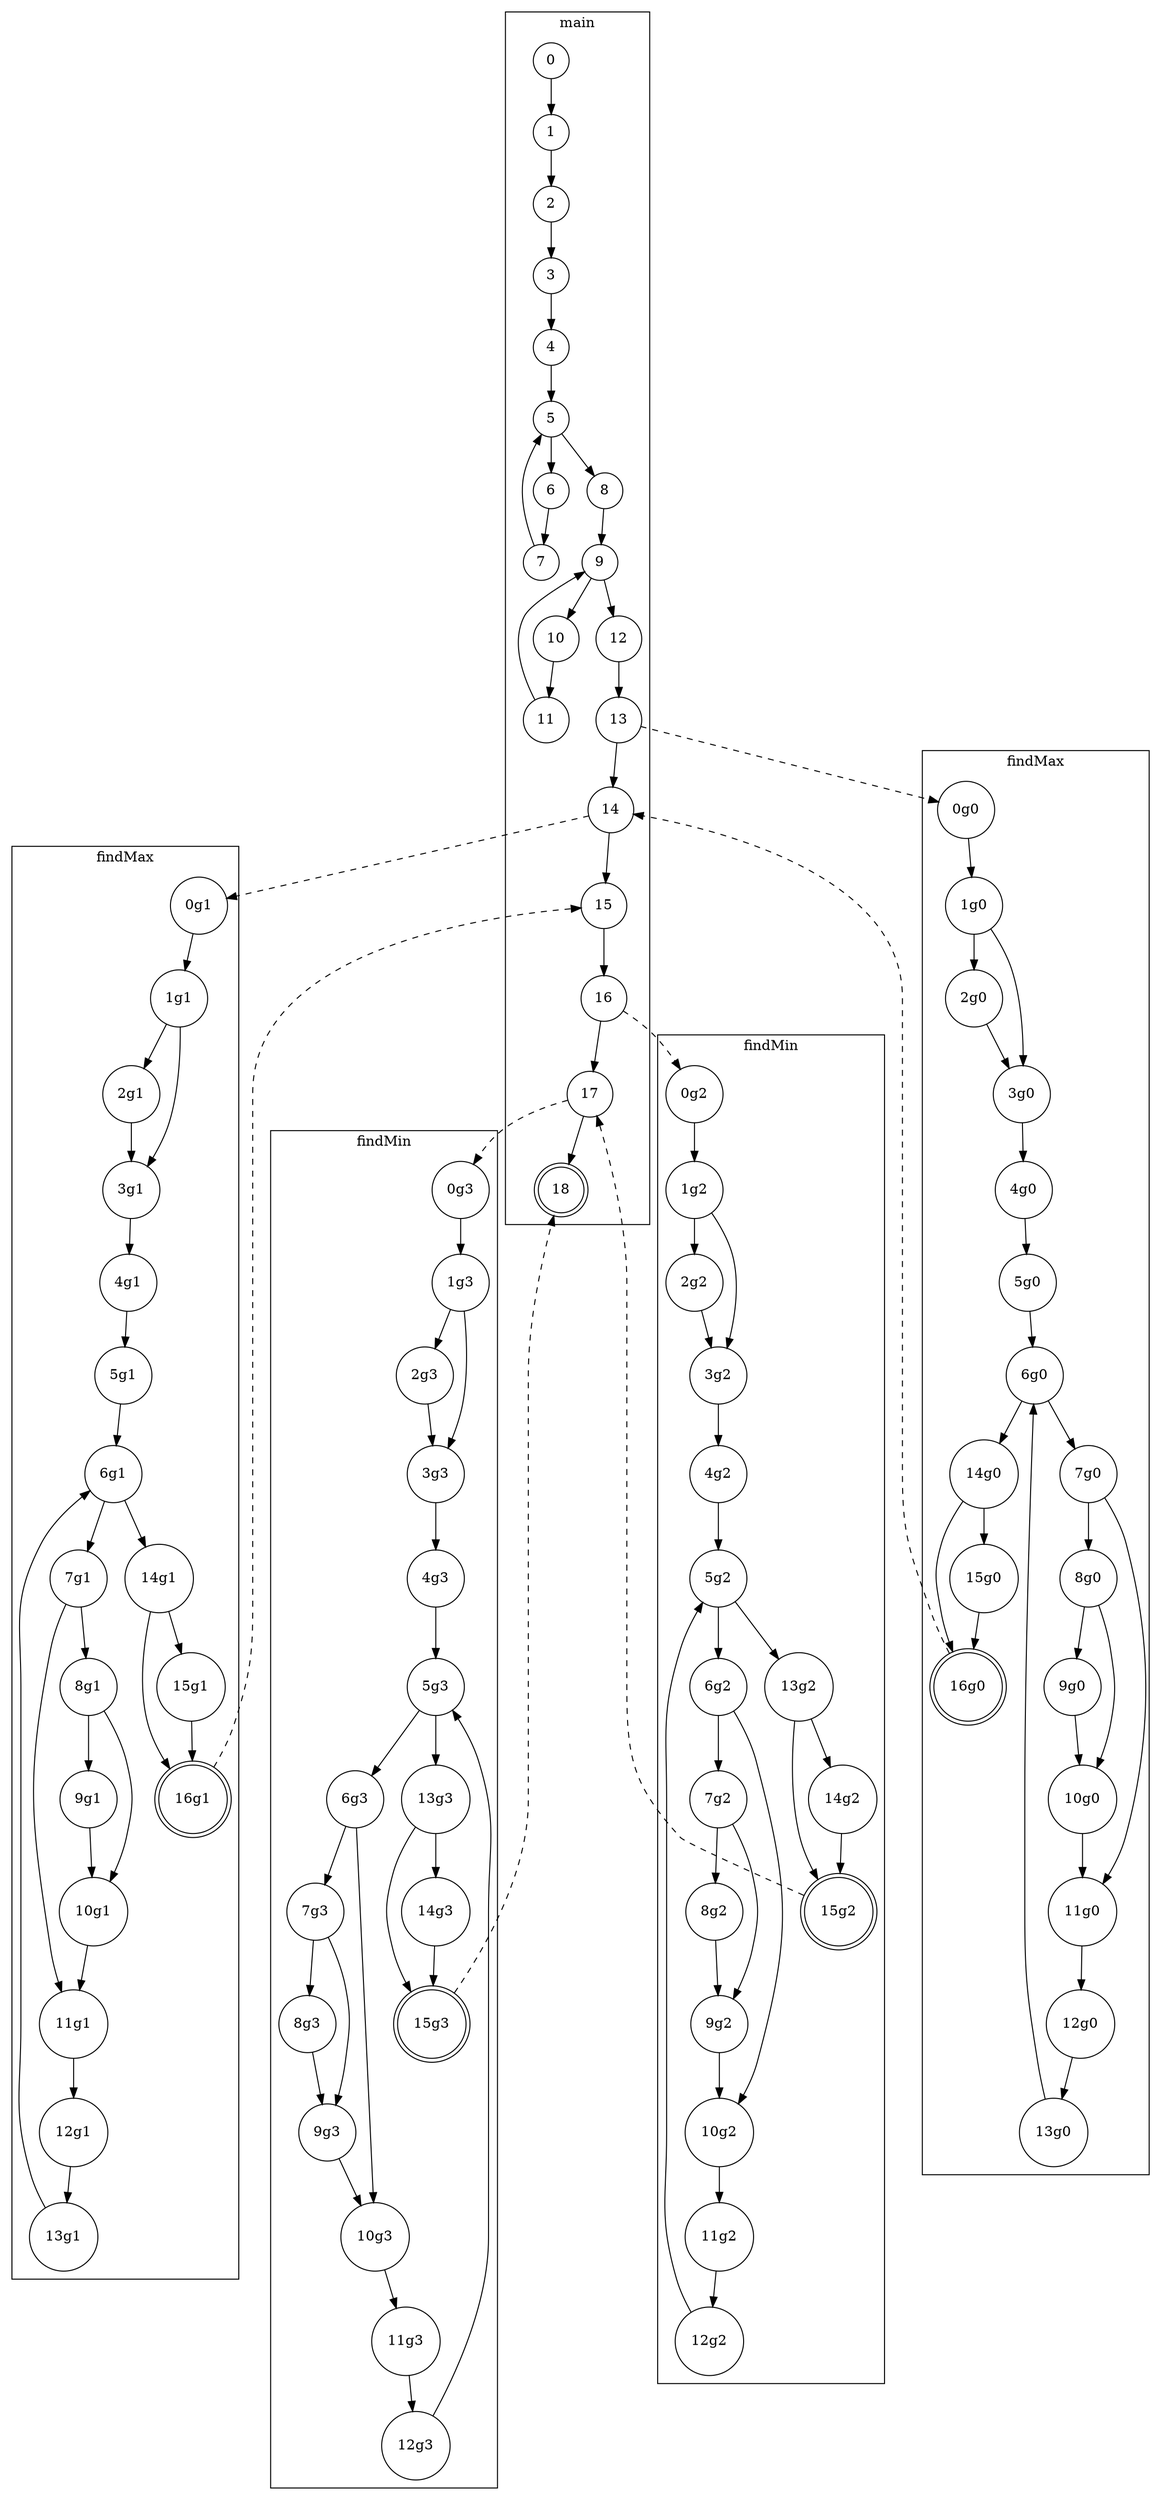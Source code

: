digraph CFG{
	subgraph cluster_0{
		node [shape = doublecircle] "18";
		node [shape = circle];
		label = "main";
		color=black
		"0" -> "1"; /*exprStmt*/
		"1" -> "2"; /*exprStmt*/
		"2" -> "3"; /*exprStmt*/
		"3" -> "4"; /*beforeloop*/
		"4" -> "5"; /*loop*/
		"5" -> "6"; /*exprStmt*/
		"6" -> "7"; /*loopend*/
		"7" -> "5"; /*loopend*/
		"5" -> "8"; /*beforeloop*/
		"8" -> "9"; /*loop*/
		"9" -> "10"; /*exprStmt*/
		"10" -> "11"; /*loopend*/
		"11" -> "9"; /*loopend*/
		"9" -> "12"; /*exprStmt*/
		"12" -> "13"; /*exprStmt*/
		"13" -> "14"; /*exprStmt*/
		"14" -> "15"; /*exprStmt*/
		"15" -> "16"; /*exprStmt*/
		"16" -> "17"; /*exprStmt*/
		"17" -> "18"; /*exprStmt*/
	}
	subgraph cluster_1{
		node [shape = doublecircle] "16g0";
		node [shape = circle];
		label = "findMax";
		color=black
		"0g0" -> "1g0"; /*if*/
		"1g0" -> "2g0"; /*then*/
		"2g0" -> "3g0"; /*ifend*/
		"1g0" -> "3g0";/*ifend*/
		"3g0" -> "4g0"; /*exprStmt*/
		"4g0" -> "5g0"; /*beforeloop*/
		"5g0" -> "6g0"; /*loop*/
		"6g0" -> "7g0"; /*if*/
		"7g0" -> "8g0"; /*if*/
		"8g0" -> "9g0"; /*then*/
		"9g0" -> "10g0"; /*ifend*/
		"8g0" -> "10g0";/*ifend*/
		"10g0" -> "11g0"; /*ifend*/
		"7g0" -> "11g0";/*ifend*/
		"11g0" -> "12g0"; /*exprStmt*/
		"12g0" -> "13g0"; /*loopend*/
		"13g0" -> "6g0"; /*loopend*/
		"6g0" -> "14g0"; /*if*/
		"14g0" -> "15g0"; /*then*/
		"15g0" -> "16g0"; /*ifend*/
		"14g0" -> "16g0";/*ifend*/
	}
	subgraph cluster_2{
		node [shape = doublecircle] "16g1";
		node [shape = circle];
		label = "findMax";
		color=black
		"0g1" -> "1g1"; /*if*/
		"1g1" -> "2g1"; /*then*/
		"2g1" -> "3g1"; /*ifend*/
		"1g1" -> "3g1";/*ifend*/
		"3g1" -> "4g1"; /*exprStmt*/
		"4g1" -> "5g1"; /*beforeloop*/
		"5g1" -> "6g1"; /*loop*/
		"6g1" -> "7g1"; /*if*/
		"7g1" -> "8g1"; /*if*/
		"8g1" -> "9g1"; /*then*/
		"9g1" -> "10g1"; /*ifend*/
		"8g1" -> "10g1";/*ifend*/
		"10g1" -> "11g1"; /*ifend*/
		"7g1" -> "11g1";/*ifend*/
		"11g1" -> "12g1"; /*exprStmt*/
		"12g1" -> "13g1"; /*loopend*/
		"13g1" -> "6g1"; /*loopend*/
		"6g1" -> "14g1"; /*if*/
		"14g1" -> "15g1"; /*then*/
		"15g1" -> "16g1"; /*ifend*/
		"14g1" -> "16g1";/*ifend*/
	}
	subgraph cluster_3{
		node [shape = doublecircle] "15g2";
		node [shape = circle];
		label = "findMin";
		color=black
		"0g2" -> "1g2"; /*if*/
		"1g2" -> "2g2"; /*then*/
		"2g2" -> "3g2"; /*ifend*/
		"1g2" -> "3g2";/*ifend*/
		"3g2" -> "4g2"; /*beforeloop*/
		"4g2" -> "5g2"; /*loop*/
		"5g2" -> "6g2"; /*if*/
		"6g2" -> "7g2"; /*if*/
		"7g2" -> "8g2"; /*then*/
		"8g2" -> "9g2"; /*ifend*/
		"7g2" -> "9g2";/*ifend*/
		"9g2" -> "10g2"; /*ifend*/
		"6g2" -> "10g2";/*ifend*/
		"10g2" -> "11g2"; /*exprStmt*/
		"11g2" -> "12g2"; /*loopend*/
		"12g2" -> "5g2"; /*loopend*/
		"5g2" -> "13g2"; /*if*/
		"13g2" -> "14g2"; /*then*/
		"14g2" -> "15g2"; /*ifend*/
		"13g2" -> "15g2";/*ifend*/
	}
	subgraph cluster_4{
		node [shape = doublecircle] "15g3";
		node [shape = circle];
		label = "findMin";
		color=black
		"0g3" -> "1g3"; /*if*/
		"1g3" -> "2g3"; /*then*/
		"2g3" -> "3g3"; /*ifend*/
		"1g3" -> "3g3";/*ifend*/
		"3g3" -> "4g3"; /*beforeloop*/
		"4g3" -> "5g3"; /*loop*/
		"5g3" -> "6g3"; /*if*/
		"6g3" -> "7g3"; /*if*/
		"7g3" -> "8g3"; /*then*/
		"8g3" -> "9g3"; /*ifend*/
		"7g3" -> "9g3";/*ifend*/
		"9g3" -> "10g3"; /*ifend*/
		"6g3" -> "10g3";/*ifend*/
		"10g3" -> "11g3"; /*exprStmt*/
		"11g3" -> "12g3"; /*loopend*/
		"12g3" -> "5g3"; /*loopend*/
		"5g3" -> "13g3"; /*if*/
		"13g3" -> "14g3"; /*then*/
		"14g3" -> "15g3"; /*ifend*/
		"13g3" -> "15g3";/*ifend*/
	}
	"13" -> "0g0" [ style=dashed ];
	"14" -> "0g1" [ style=dashed ];
	"16" -> "0g2" [ style=dashed ];
	"17" -> "0g3" [ style=dashed ];
	"16g0" -> "14" [ style=dashed ];
	"16g1" -> "15" [ style=dashed ];
	"15g2" -> "17" [ style=dashed ];
	"15g3" -> "18" [ style=dashed ];
}